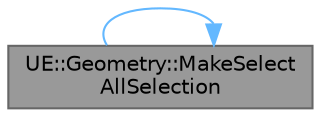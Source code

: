 digraph "UE::Geometry::MakeSelectAllSelection"
{
 // INTERACTIVE_SVG=YES
 // LATEX_PDF_SIZE
  bgcolor="transparent";
  edge [fontname=Helvetica,fontsize=10,labelfontname=Helvetica,labelfontsize=10];
  node [fontname=Helvetica,fontsize=10,shape=box,height=0.2,width=0.4];
  rankdir="LR";
  Node1 [id="Node000001",label="UE::Geometry::MakeSelect\lAllSelection",height=0.2,width=0.4,color="gray40", fillcolor="grey60", style="filled", fontcolor="black",tooltip="Select all elements of the provided Mesh and GroupTopology that pass the provided SelectionIDPredicat..."];
  Node1 -> Node1 [id="edge1_Node000001_Node000001",color="steelblue1",style="solid",tooltip=" "];
}
